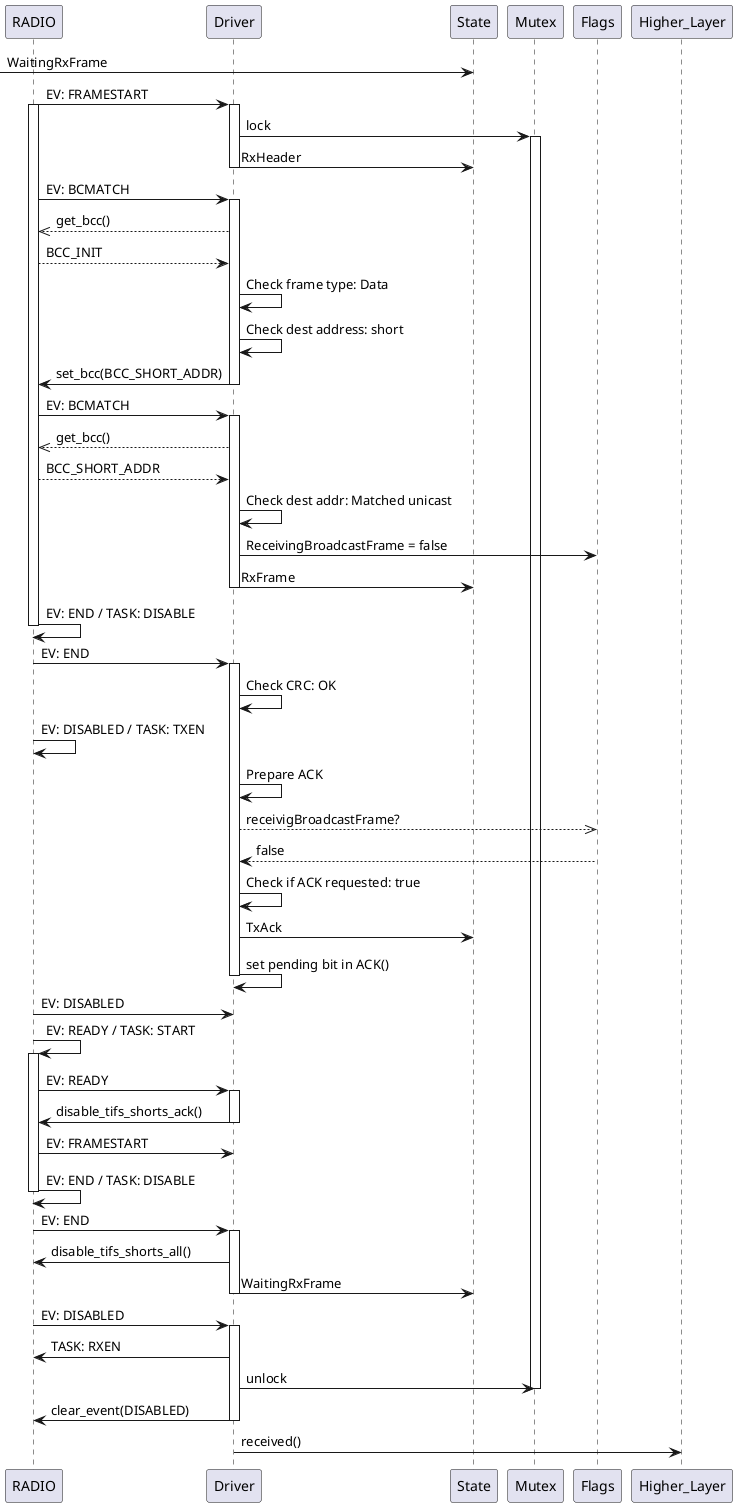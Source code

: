 @startuml

participant RADIO
participant Driver

      -> State: WaitingRxFrame
      
RADIO  -> Driver: EV: FRAMESTART
activate Driver
activate RADIO
Driver -> Mutex: lock
activate Mutex
Driver -> State: RxHeader
deactivate Driver

RADIO   -> Driver: EV: BCMATCH
activate Driver
Driver -->> RADIO: get_bcc()
RADIO  --> Driver: BCC_INIT
Driver  -> Driver: Check frame type: Data
Driver  -> Driver: Check dest address: short
Driver  -> RADIO:  set_bcc(BCC_SHORT_ADDR)
deactivate Driver

RADIO   -> Driver: EV: BCMATCH
activate Driver
Driver -->> RADIO: get_bcc()
RADIO  --> Driver: BCC_SHORT_ADDR
Driver  -> Driver: Check dest addr: Matched unicast
Driver  -> Flags:  ReceivingBroadcastFrame = false
Driver  -> State:  RxFrame
deactivate Driver

RADIO   -> RADIO:  EV: END / TASK: DISABLE
deactivate RADIO
RADIO   -> Driver: EV: END
activate Driver
Driver  -> Driver: Check CRC: OK
RADIO   -> RADIO:  EV: DISABLED / TASK: TXEN
Driver  -> Driver: Prepare ACK
Driver -->> Flags: receivigBroadcastFrame?
Flags  --> Driver: false
Driver  -> Driver: Check if ACK requested: true

Driver  -> State:  TxAck
Driver  -> Driver: set pending bit in ACK()
deactivate Driver

RADIO   -> Driver: EV: DISABLED

RADIO   -> RADIO:  EV: READY / TASK: START
activate RADIO

RADIO   -> Driver: EV: READY
activate Driver
Driver  -> RADIO:  disable_tifs_shorts_ack()
deactivate Driver

RADIO   -> Driver: EV: FRAMESTART
RADIO   -> RADIO:  EV: END / TASK: DISABLE
deactivate RADIO

RADIO   -> Driver: EV: END
activate Driver
Driver  -> RADIO:  disable_tifs_shorts_all()
Driver  -> State:  WaitingRxFrame
deactivate Driver


RADIO   -> Driver: EV: DISABLED
activate Driver
Driver  -> RADIO:  TASK: RXEN
Driver  -> Mutex:  unlock
deactivate Mutex
Driver  -> RADIO:  clear_event(DISABLED)
deactivate Driver
     
Driver  -> Higher_Layer: received()

@enduml
